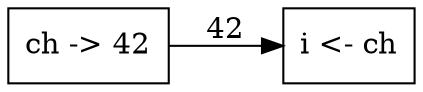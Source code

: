 digraph G {
	rankdir=LR;
	size="7.5, 7.5";
	A -> B [weight = 8, label = "42"];
	A [shape = box, label="ch -> 42"];
	B [shape = box, label="i <- ch"];
}
	